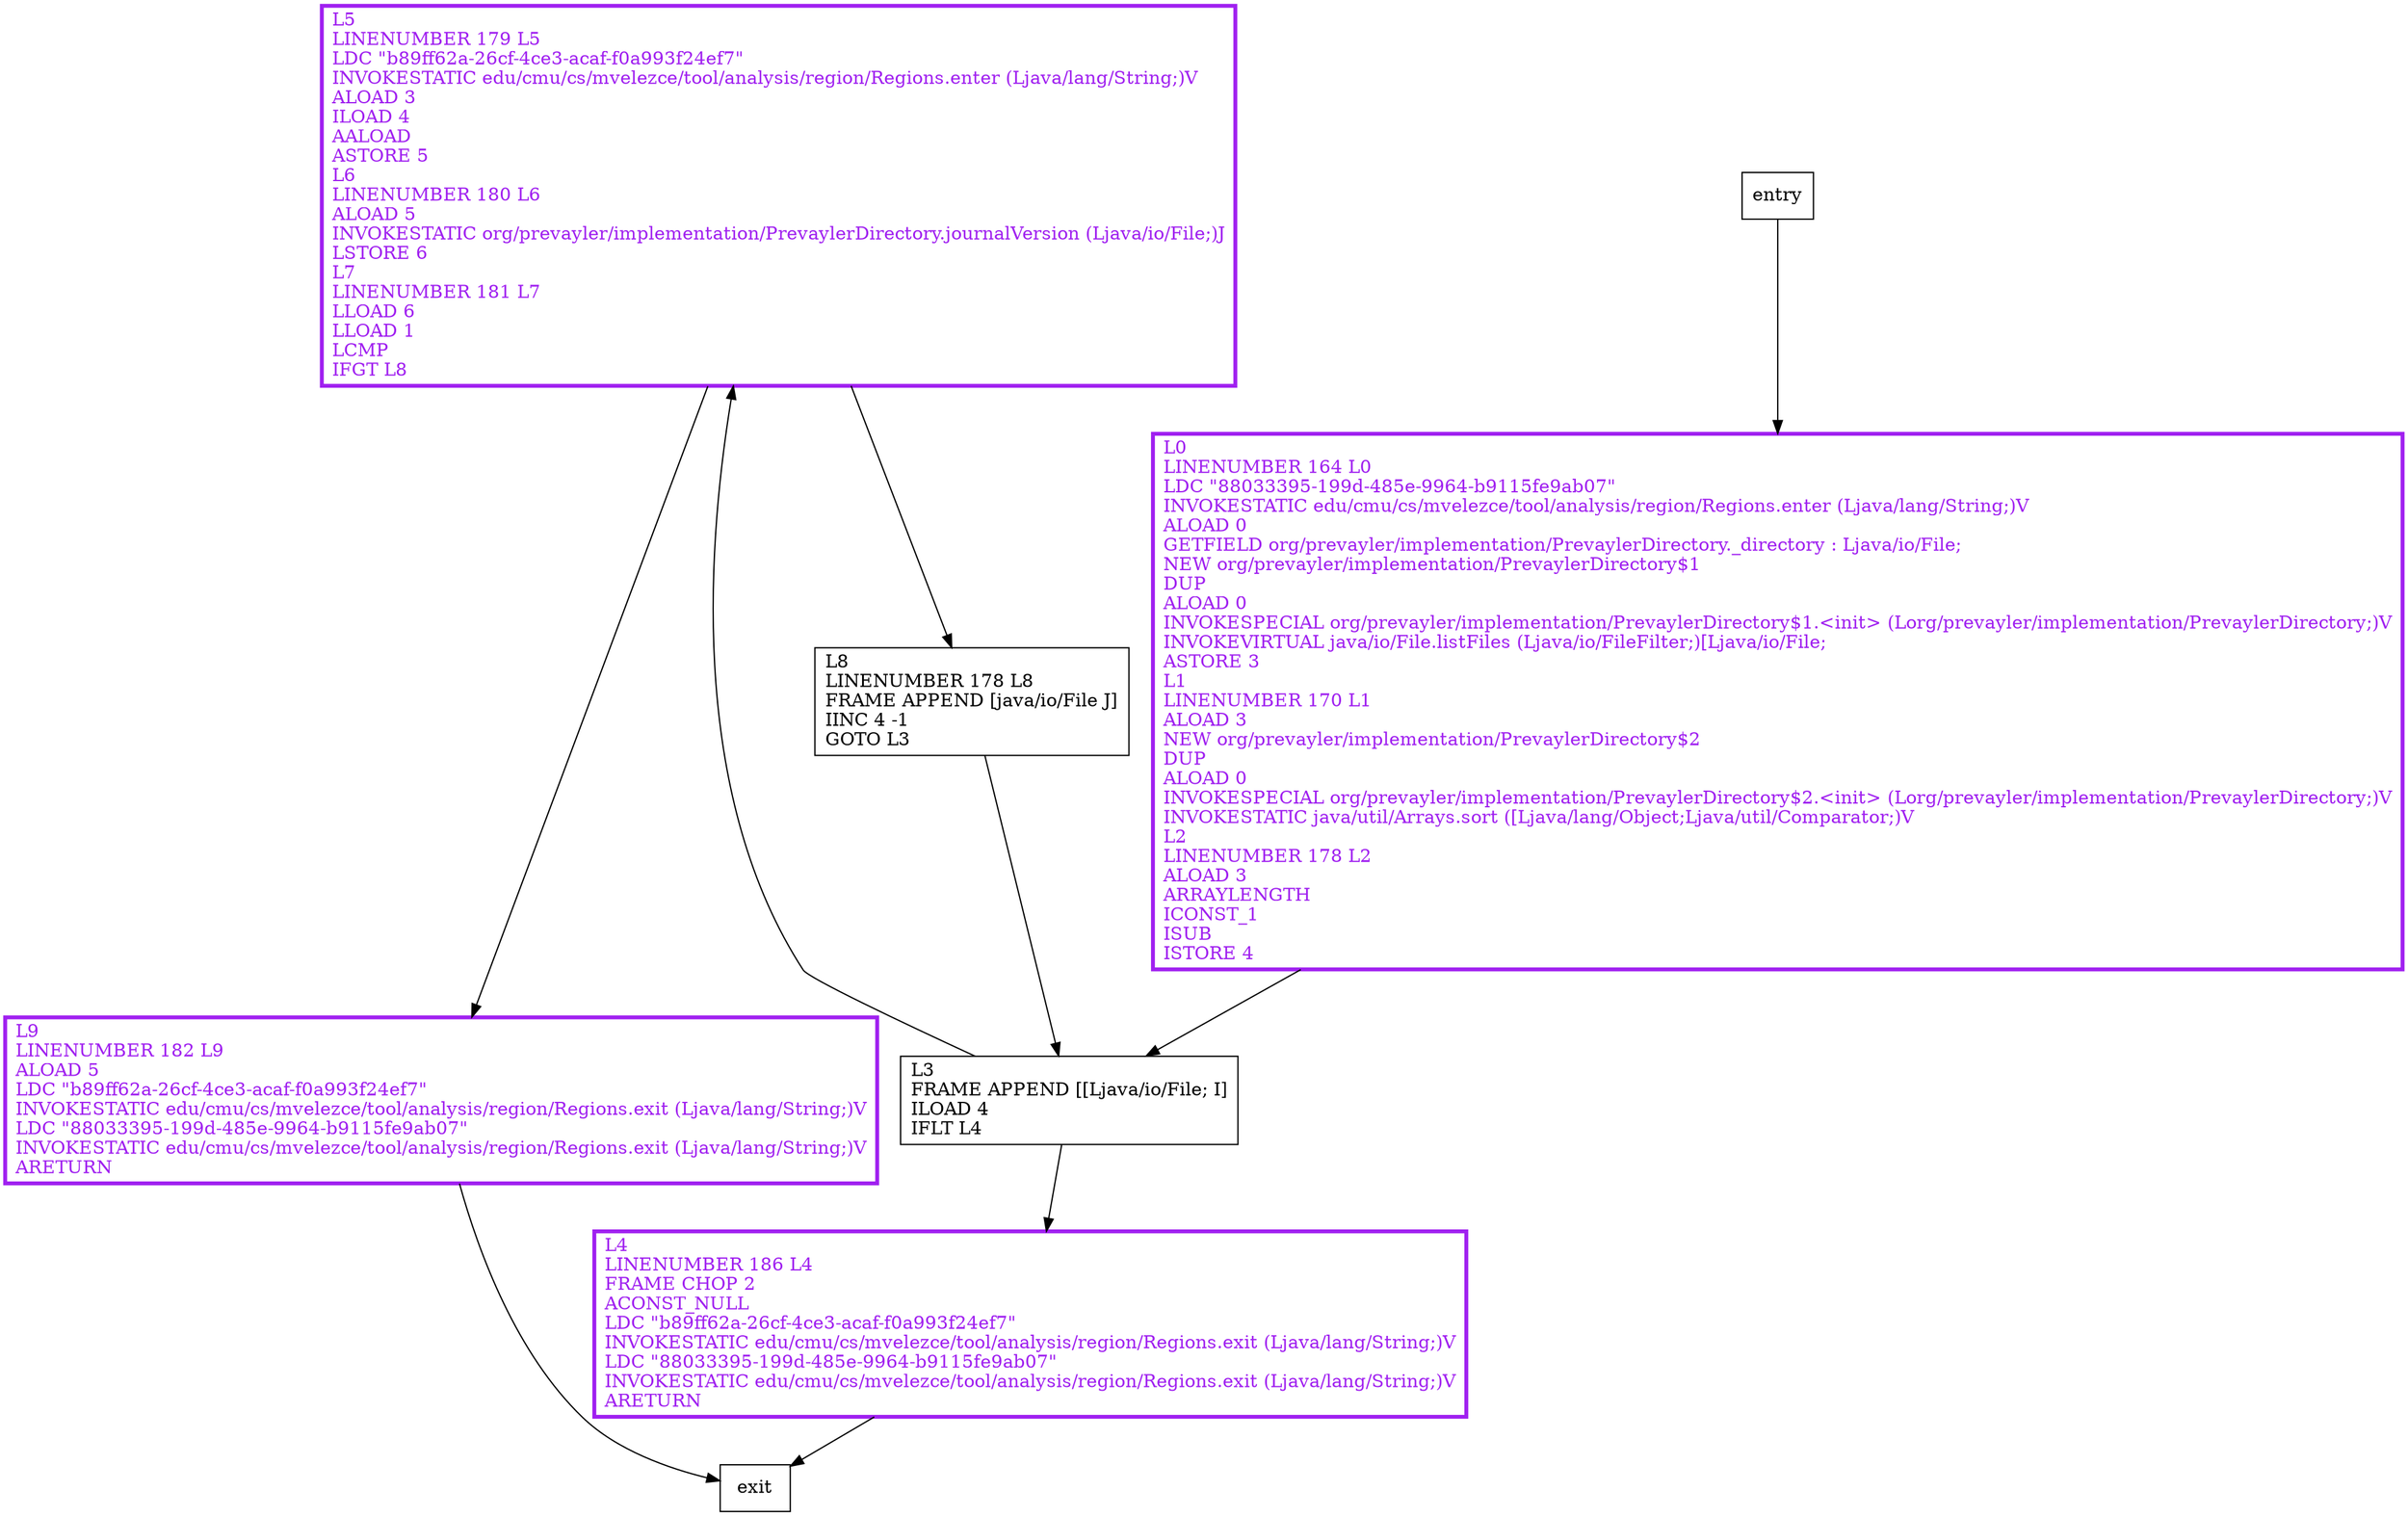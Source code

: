 digraph findInitialJournalFile {
node [shape=record];
1820871437 [label="L5\lLINENUMBER 179 L5\lLDC \"b89ff62a-26cf-4ce3-acaf-f0a993f24ef7\"\lINVOKESTATIC edu/cmu/cs/mvelezce/tool/analysis/region/Regions.enter (Ljava/lang/String;)V\lALOAD 3\lILOAD 4\lAALOAD\lASTORE 5\lL6\lLINENUMBER 180 L6\lALOAD 5\lINVOKESTATIC org/prevayler/implementation/PrevaylerDirectory.journalVersion (Ljava/io/File;)J\lLSTORE 6\lL7\lLINENUMBER 181 L7\lLLOAD 6\lLLOAD 1\lLCMP\lIFGT L8\l"];
238302327 [label="L0\lLINENUMBER 164 L0\lLDC \"88033395-199d-485e-9964-b9115fe9ab07\"\lINVOKESTATIC edu/cmu/cs/mvelezce/tool/analysis/region/Regions.enter (Ljava/lang/String;)V\lALOAD 0\lGETFIELD org/prevayler/implementation/PrevaylerDirectory._directory : Ljava/io/File;\lNEW org/prevayler/implementation/PrevaylerDirectory$1\lDUP\lALOAD 0\lINVOKESPECIAL org/prevayler/implementation/PrevaylerDirectory$1.\<init\> (Lorg/prevayler/implementation/PrevaylerDirectory;)V\lINVOKEVIRTUAL java/io/File.listFiles (Ljava/io/FileFilter;)[Ljava/io/File;\lASTORE 3\lL1\lLINENUMBER 170 L1\lALOAD 3\lNEW org/prevayler/implementation/PrevaylerDirectory$2\lDUP\lALOAD 0\lINVOKESPECIAL org/prevayler/implementation/PrevaylerDirectory$2.\<init\> (Lorg/prevayler/implementation/PrevaylerDirectory;)V\lINVOKESTATIC java/util/Arrays.sort ([Ljava/lang/Object;Ljava/util/Comparator;)V\lL2\lLINENUMBER 178 L2\lALOAD 3\lARRAYLENGTH\lICONST_1\lISUB\lISTORE 4\l"];
1674117499 [label="L3\lFRAME APPEND [[Ljava/io/File; I]\lILOAD 4\lIFLT L4\l"];
423676715 [label="L4\lLINENUMBER 186 L4\lFRAME CHOP 2\lACONST_NULL\lLDC \"b89ff62a-26cf-4ce3-acaf-f0a993f24ef7\"\lINVOKESTATIC edu/cmu/cs/mvelezce/tool/analysis/region/Regions.exit (Ljava/lang/String;)V\lLDC \"88033395-199d-485e-9964-b9115fe9ab07\"\lINVOKESTATIC edu/cmu/cs/mvelezce/tool/analysis/region/Regions.exit (Ljava/lang/String;)V\lARETURN\l"];
1408730591 [label="L8\lLINENUMBER 178 L8\lFRAME APPEND [java/io/File J]\lIINC 4 -1\lGOTO L3\l"];
2093974618 [label="L9\lLINENUMBER 182 L9\lALOAD 5\lLDC \"b89ff62a-26cf-4ce3-acaf-f0a993f24ef7\"\lINVOKESTATIC edu/cmu/cs/mvelezce/tool/analysis/region/Regions.exit (Ljava/lang/String;)V\lLDC \"88033395-199d-485e-9964-b9115fe9ab07\"\lINVOKESTATIC edu/cmu/cs/mvelezce/tool/analysis/region/Regions.exit (Ljava/lang/String;)V\lARETURN\l"];
entry;
exit;
entry -> 238302327;
1820871437 -> 1408730591;
1820871437 -> 2093974618;
238302327 -> 1674117499;
1674117499 -> 1820871437;
1674117499 -> 423676715;
423676715 -> exit;
1408730591 -> 1674117499;
2093974618 -> exit;
1820871437[fontcolor="purple", penwidth=3, color="purple"];
238302327[fontcolor="purple", penwidth=3, color="purple"];
423676715[fontcolor="purple", penwidth=3, color="purple"];
2093974618[fontcolor="purple", penwidth=3, color="purple"];
}
